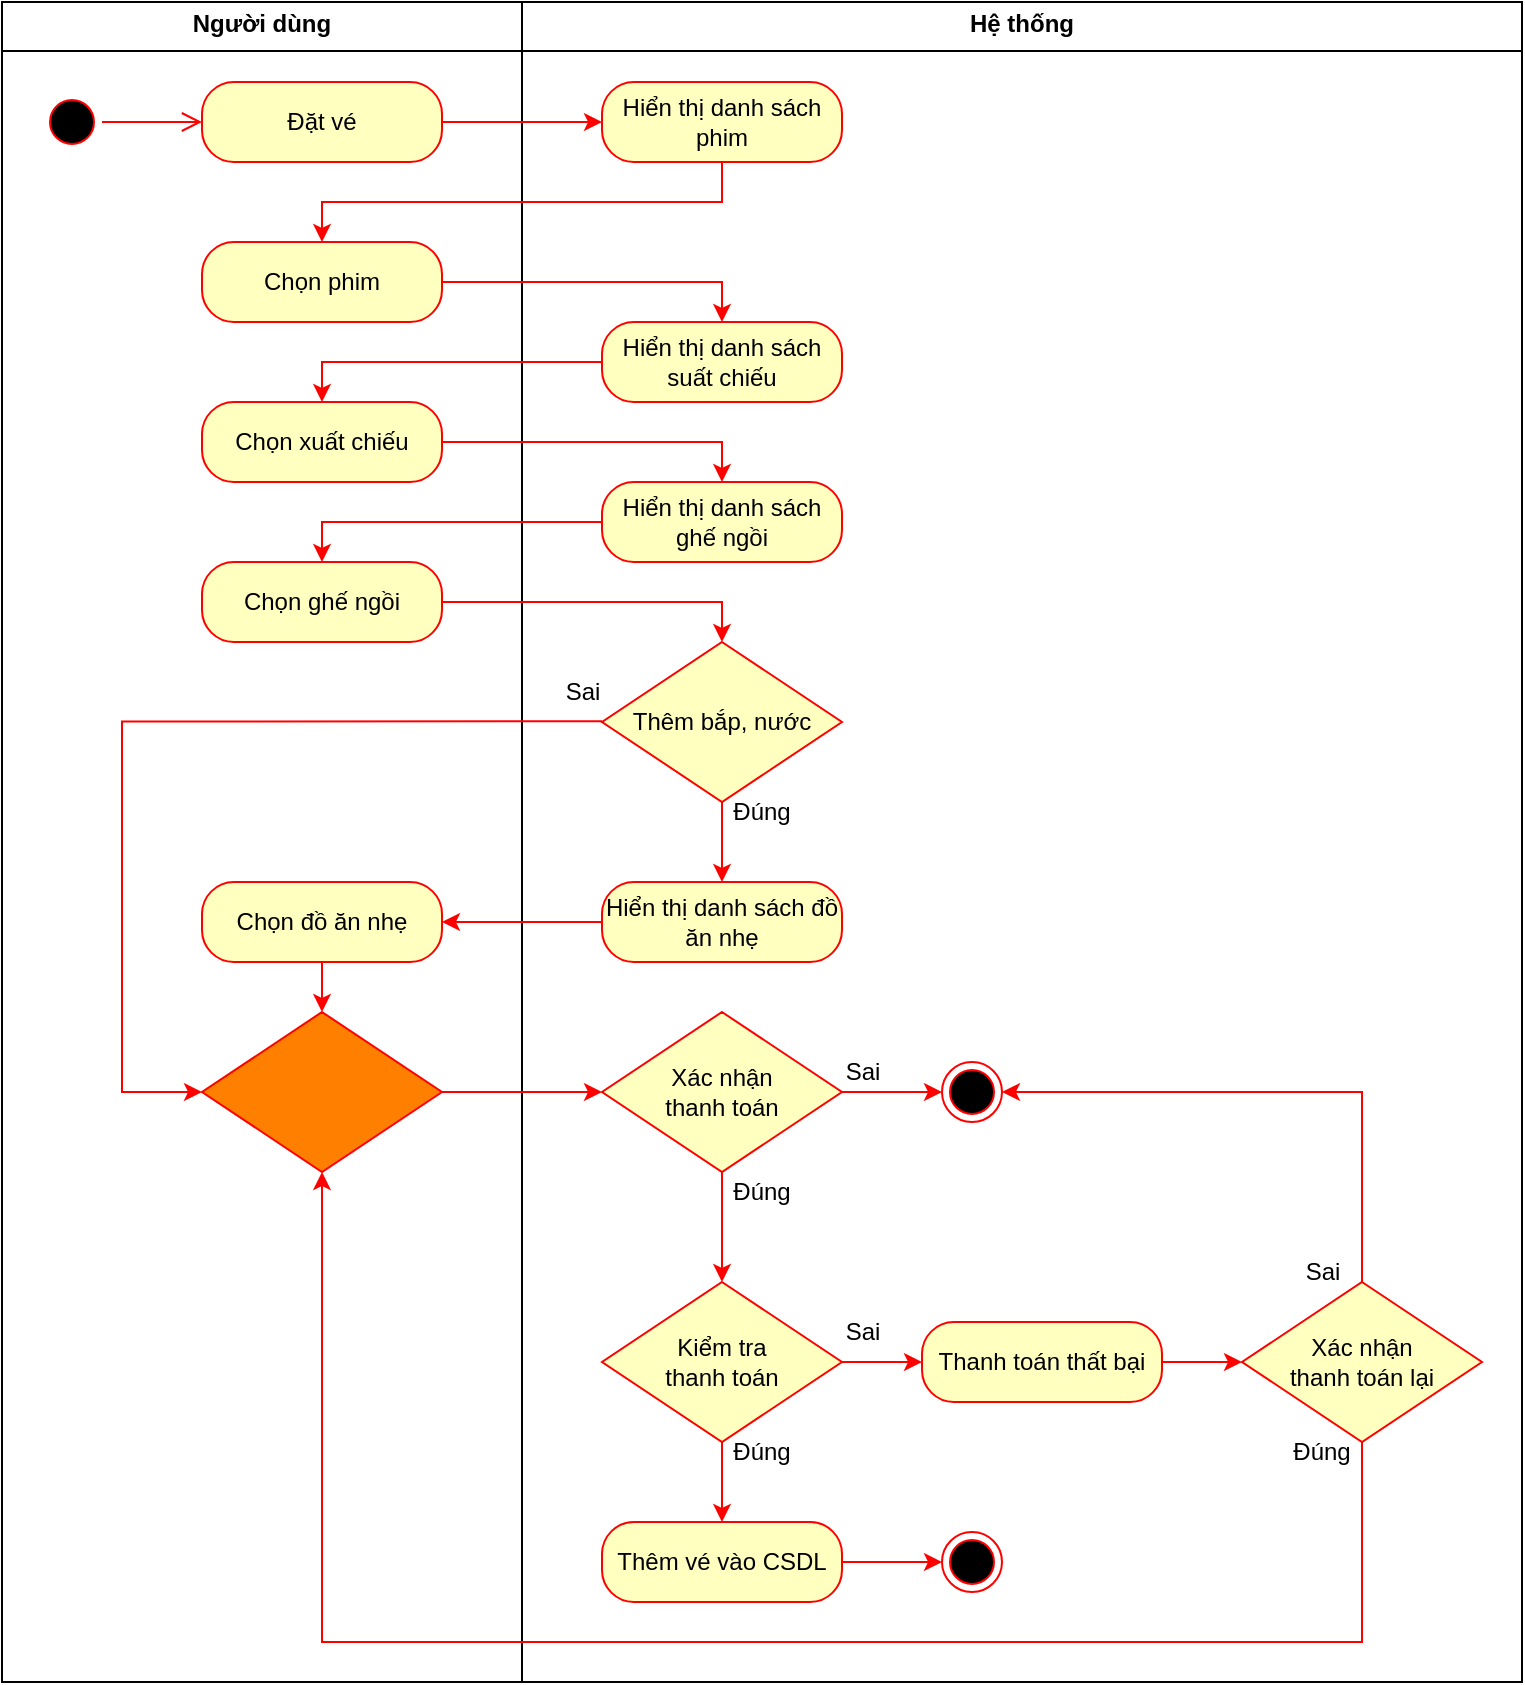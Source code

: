 <mxfile version="26.0.6">
  <diagram name="Page-1" id="Gqnv7LxuKT0rAZqpy-et">
    <mxGraphModel dx="976" dy="418" grid="1" gridSize="10" guides="1" tooltips="1" connect="1" arrows="1" fold="1" page="1" pageScale="1" pageWidth="850" pageHeight="1100" math="0" shadow="0">
      <root>
        <mxCell id="0" />
        <mxCell id="1" parent="0" />
        <mxCell id="pOnxZqQ0mN3QfYUW2hs--79" value="&lt;p style=&quot;margin:0px;margin-top:4px;text-align:center;&quot;&gt;&lt;b&gt;Hệ thống&lt;/b&gt;&lt;/p&gt;&lt;hr size=&quot;1&quot; style=&quot;border-style:solid;&quot;&gt;&lt;div style=&quot;height:2px;&quot;&gt;&lt;/div&gt;" style="verticalAlign=top;align=left;overflow=fill;html=1;whiteSpace=wrap;" parent="1" vertex="1">
          <mxGeometry x="260" width="500" height="840" as="geometry" />
        </mxCell>
        <mxCell id="pOnxZqQ0mN3QfYUW2hs--78" value="&lt;p style=&quot;margin:0px;margin-top:4px;text-align:center;&quot;&gt;&lt;b&gt;Người dùng&lt;/b&gt;&lt;/p&gt;&lt;hr size=&quot;1&quot; style=&quot;border-style:solid;&quot;&gt;&lt;div style=&quot;height:2px;&quot;&gt;&lt;/div&gt;" style="verticalAlign=top;align=left;overflow=fill;html=1;whiteSpace=wrap;" parent="1" vertex="1">
          <mxGeometry width="260" height="840" as="geometry" />
        </mxCell>
        <mxCell id="pOnxZqQ0mN3QfYUW2hs--13" value="" style="edgeStyle=orthogonalEdgeStyle;rounded=0;orthogonalLoop=1;jettySize=auto;html=1;strokeColor=#FF0000;" parent="1" source="pOnxZqQ0mN3QfYUW2hs--1" target="pOnxZqQ0mN3QfYUW2hs--6" edge="1">
          <mxGeometry relative="1" as="geometry" />
        </mxCell>
        <mxCell id="pOnxZqQ0mN3QfYUW2hs--1" value="Đặt vé" style="rounded=1;whiteSpace=wrap;html=1;arcSize=40;fontColor=#000000;fillColor=#ffffc0;strokeColor=#FF0000;" parent="1" vertex="1">
          <mxGeometry x="100" y="40" width="120" height="40" as="geometry" />
        </mxCell>
        <mxCell id="pOnxZqQ0mN3QfYUW2hs--28" style="edgeStyle=orthogonalEdgeStyle;rounded=0;orthogonalLoop=1;jettySize=auto;html=1;entryX=0.5;entryY=0;entryDx=0;entryDy=0;strokeColor=#FF0000;" parent="1" source="pOnxZqQ0mN3QfYUW2hs--3" target="pOnxZqQ0mN3QfYUW2hs--25" edge="1">
          <mxGeometry relative="1" as="geometry" />
        </mxCell>
        <mxCell id="pOnxZqQ0mN3QfYUW2hs--33" style="edgeStyle=orthogonalEdgeStyle;rounded=0;orthogonalLoop=1;jettySize=auto;html=1;entryX=0;entryY=0.5;entryDx=0;entryDy=0;strokeColor=#FF0000;" parent="1" target="pOnxZqQ0mN3QfYUW2hs--38" edge="1">
          <mxGeometry relative="1" as="geometry">
            <mxPoint x="100" y="560" as="targetPoint" />
            <mxPoint x="300" y="359.66" as="sourcePoint" />
            <Array as="points">
              <mxPoint x="60" y="360" />
              <mxPoint x="60" y="545" />
            </Array>
          </mxGeometry>
        </mxCell>
        <mxCell id="pOnxZqQ0mN3QfYUW2hs--3" value="Thêm bắp, nước" style="rhombus;whiteSpace=wrap;html=1;fontColor=#000000;fillColor=#ffffc0;strokeColor=#FF0000;" parent="1" vertex="1">
          <mxGeometry x="300" y="320" width="120" height="80" as="geometry" />
        </mxCell>
        <mxCell id="pOnxZqQ0mN3QfYUW2hs--16" style="edgeStyle=orthogonalEdgeStyle;rounded=0;orthogonalLoop=1;jettySize=auto;html=1;entryX=0.5;entryY=0;entryDx=0;entryDy=0;strokeColor=#FF0000;" parent="1" source="pOnxZqQ0mN3QfYUW2hs--6" target="pOnxZqQ0mN3QfYUW2hs--10" edge="1">
          <mxGeometry relative="1" as="geometry">
            <Array as="points">
              <mxPoint x="360" y="100" />
              <mxPoint x="160" y="100" />
            </Array>
          </mxGeometry>
        </mxCell>
        <mxCell id="pOnxZqQ0mN3QfYUW2hs--6" value="Hiển thị danh sách phim" style="rounded=1;whiteSpace=wrap;html=1;arcSize=40;fontColor=#000000;fillColor=#ffffc0;strokeColor=#FF0000;" parent="1" vertex="1">
          <mxGeometry x="300" y="40" width="120" height="40" as="geometry" />
        </mxCell>
        <mxCell id="pOnxZqQ0mN3QfYUW2hs--8" value="" style="ellipse;html=1;shape=startState;fillColor=#000000;strokeColor=#FF0000;" parent="1" vertex="1">
          <mxGeometry x="20" y="45" width="30" height="30" as="geometry" />
        </mxCell>
        <mxCell id="pOnxZqQ0mN3QfYUW2hs--9" value="" style="edgeStyle=orthogonalEdgeStyle;html=1;verticalAlign=bottom;endArrow=open;endSize=8;strokeColor=#FF0000;rounded=0;entryX=0;entryY=0.5;entryDx=0;entryDy=0;" parent="1" source="pOnxZqQ0mN3QfYUW2hs--8" target="pOnxZqQ0mN3QfYUW2hs--1" edge="1">
          <mxGeometry relative="1" as="geometry">
            <mxPoint x="35" y="135" as="targetPoint" />
          </mxGeometry>
        </mxCell>
        <mxCell id="pOnxZqQ0mN3QfYUW2hs--12" value="" style="edgeStyle=orthogonalEdgeStyle;rounded=0;orthogonalLoop=1;jettySize=auto;html=1;strokeColor=#FF0000;" parent="1" source="pOnxZqQ0mN3QfYUW2hs--10" target="pOnxZqQ0mN3QfYUW2hs--11" edge="1">
          <mxGeometry relative="1" as="geometry">
            <Array as="points">
              <mxPoint x="360" y="140" />
            </Array>
          </mxGeometry>
        </mxCell>
        <mxCell id="pOnxZqQ0mN3QfYUW2hs--10" value="Chọn phim" style="rounded=1;whiteSpace=wrap;html=1;arcSize=40;fontColor=#000000;fillColor=#ffffc0;strokeColor=#FF0000;" parent="1" vertex="1">
          <mxGeometry x="100" y="120" width="120" height="40" as="geometry" />
        </mxCell>
        <mxCell id="pOnxZqQ0mN3QfYUW2hs--18" style="edgeStyle=orthogonalEdgeStyle;rounded=0;orthogonalLoop=1;jettySize=auto;html=1;entryX=0.5;entryY=0;entryDx=0;entryDy=0;strokeColor=#FF0000;" parent="1" source="pOnxZqQ0mN3QfYUW2hs--11" target="pOnxZqQ0mN3QfYUW2hs--17" edge="1">
          <mxGeometry relative="1" as="geometry" />
        </mxCell>
        <mxCell id="pOnxZqQ0mN3QfYUW2hs--11" value="Hiển thị danh sách suất chiếu" style="rounded=1;whiteSpace=wrap;html=1;arcSize=40;fontColor=#000000;fillColor=#ffffc0;strokeColor=#FF0000;" parent="1" vertex="1">
          <mxGeometry x="300" y="160" width="120" height="40" as="geometry" />
        </mxCell>
        <mxCell id="pOnxZqQ0mN3QfYUW2hs--20" value="" style="edgeStyle=orthogonalEdgeStyle;rounded=0;orthogonalLoop=1;jettySize=auto;html=1;entryX=0.5;entryY=0;entryDx=0;entryDy=0;strokeColor=#FF0000;" parent="1" source="pOnxZqQ0mN3QfYUW2hs--17" target="pOnxZqQ0mN3QfYUW2hs--19" edge="1">
          <mxGeometry relative="1" as="geometry" />
        </mxCell>
        <mxCell id="pOnxZqQ0mN3QfYUW2hs--17" value="Chọn xuất chiếu" style="rounded=1;whiteSpace=wrap;html=1;arcSize=40;fontColor=#000000;fillColor=#ffffc0;strokeColor=#FF0000;" parent="1" vertex="1">
          <mxGeometry x="100" y="200" width="120" height="40" as="geometry" />
        </mxCell>
        <mxCell id="pOnxZqQ0mN3QfYUW2hs--22" style="edgeStyle=orthogonalEdgeStyle;rounded=0;orthogonalLoop=1;jettySize=auto;html=1;entryX=0.5;entryY=0;entryDx=0;entryDy=0;strokeColor=#FF0000;" parent="1" source="pOnxZqQ0mN3QfYUW2hs--19" target="pOnxZqQ0mN3QfYUW2hs--21" edge="1">
          <mxGeometry relative="1" as="geometry">
            <Array as="points">
              <mxPoint x="160" y="260" />
            </Array>
          </mxGeometry>
        </mxCell>
        <mxCell id="pOnxZqQ0mN3QfYUW2hs--19" value="Hiển thị danh sách ghế ngồi" style="rounded=1;whiteSpace=wrap;html=1;arcSize=40;fontColor=#000000;fillColor=#ffffc0;strokeColor=#FF0000;" parent="1" vertex="1">
          <mxGeometry x="300" y="240" width="120" height="40" as="geometry" />
        </mxCell>
        <mxCell id="pOnxZqQ0mN3QfYUW2hs--27" style="edgeStyle=orthogonalEdgeStyle;rounded=0;orthogonalLoop=1;jettySize=auto;html=1;entryX=0.5;entryY=0;entryDx=0;entryDy=0;strokeColor=#FF0000;" parent="1" source="pOnxZqQ0mN3QfYUW2hs--21" target="pOnxZqQ0mN3QfYUW2hs--3" edge="1">
          <mxGeometry relative="1" as="geometry" />
        </mxCell>
        <mxCell id="pOnxZqQ0mN3QfYUW2hs--21" value="Chọn ghế ngồi" style="rounded=1;whiteSpace=wrap;html=1;arcSize=40;fontColor=#000000;fillColor=#ffffc0;strokeColor=#FF0000;" parent="1" vertex="1">
          <mxGeometry x="100" y="280" width="120" height="40" as="geometry" />
        </mxCell>
        <mxCell id="pOnxZqQ0mN3QfYUW2hs--29" style="edgeStyle=orthogonalEdgeStyle;rounded=0;orthogonalLoop=1;jettySize=auto;html=1;entryX=1;entryY=0.5;entryDx=0;entryDy=0;strokeColor=#FF0000;" parent="1" source="pOnxZqQ0mN3QfYUW2hs--25" target="pOnxZqQ0mN3QfYUW2hs--26" edge="1">
          <mxGeometry relative="1" as="geometry" />
        </mxCell>
        <mxCell id="pOnxZqQ0mN3QfYUW2hs--25" value="Hiển thị danh sách đồ ăn nhẹ" style="rounded=1;whiteSpace=wrap;html=1;arcSize=40;fontColor=#000000;fillColor=#ffffc0;strokeColor=#FF0000;" parent="1" vertex="1">
          <mxGeometry x="300" y="440" width="120" height="40" as="geometry" />
        </mxCell>
        <mxCell id="pOnxZqQ0mN3QfYUW2hs--32" style="edgeStyle=orthogonalEdgeStyle;rounded=0;orthogonalLoop=1;jettySize=auto;html=1;strokeColor=#FF0000;entryX=0.5;entryY=0;entryDx=0;entryDy=0;" parent="1" source="pOnxZqQ0mN3QfYUW2hs--26" target="pOnxZqQ0mN3QfYUW2hs--38" edge="1">
          <mxGeometry relative="1" as="geometry">
            <mxPoint x="160" y="520" as="targetPoint" />
          </mxGeometry>
        </mxCell>
        <mxCell id="pOnxZqQ0mN3QfYUW2hs--26" value="Chọn đồ ăn nhẹ" style="rounded=1;whiteSpace=wrap;html=1;arcSize=40;fontColor=#000000;fillColor=#ffffc0;strokeColor=#FF0000;" parent="1" vertex="1">
          <mxGeometry x="100" y="440" width="120" height="40" as="geometry" />
        </mxCell>
        <mxCell id="pOnxZqQ0mN3QfYUW2hs--49" value="" style="edgeStyle=orthogonalEdgeStyle;rounded=0;orthogonalLoop=1;jettySize=auto;html=1;fontFamily=Helvetica;fontSize=12;fontColor=#000000;strokeColor=#FF0000;" parent="1" source="pOnxZqQ0mN3QfYUW2hs--31" target="pOnxZqQ0mN3QfYUW2hs--44" edge="1">
          <mxGeometry relative="1" as="geometry" />
        </mxCell>
        <mxCell id="pOnxZqQ0mN3QfYUW2hs--59" value="" style="edgeStyle=orthogonalEdgeStyle;rounded=0;orthogonalLoop=1;jettySize=auto;html=1;fontFamily=Helvetica;fontSize=12;fontColor=#000000;strokeColor=#FF0000;" parent="1" source="pOnxZqQ0mN3QfYUW2hs--31" target="pOnxZqQ0mN3QfYUW2hs--57" edge="1">
          <mxGeometry relative="1" as="geometry" />
        </mxCell>
        <mxCell id="pOnxZqQ0mN3QfYUW2hs--31" value="Xác nhận&lt;br&gt;thanh toán" style="rhombus;whiteSpace=wrap;html=1;fontColor=#000000;fillColor=#ffffc0;strokeColor=#FF0000;" parent="1" vertex="1">
          <mxGeometry x="300" y="505" width="120" height="80" as="geometry" />
        </mxCell>
        <mxCell id="pOnxZqQ0mN3QfYUW2hs--39" style="edgeStyle=orthogonalEdgeStyle;rounded=0;orthogonalLoop=1;jettySize=auto;html=1;entryX=0;entryY=0.5;entryDx=0;entryDy=0;fontFamily=Helvetica;fontSize=12;fontColor=#000000;strokeColor=#FF0000;" parent="1" source="pOnxZqQ0mN3QfYUW2hs--38" target="pOnxZqQ0mN3QfYUW2hs--31" edge="1">
          <mxGeometry relative="1" as="geometry" />
        </mxCell>
        <mxCell id="pOnxZqQ0mN3QfYUW2hs--38" value="" style="rhombus;whiteSpace=wrap;html=1;fontColor=#000000;fillColor=#FF8000;strokeColor=#FF0000;movable=1;resizable=1;rotatable=1;deletable=1;editable=1;locked=0;connectable=1;shadow=0;" parent="1" vertex="1">
          <mxGeometry x="100" y="505" width="120" height="80" as="geometry" />
        </mxCell>
        <mxCell id="pOnxZqQ0mN3QfYUW2hs--48" value="" style="edgeStyle=orthogonalEdgeStyle;rounded=0;orthogonalLoop=1;jettySize=auto;html=1;fontFamily=Helvetica;fontSize=12;fontColor=#000000;strokeColor=#FF0000;" parent="1" source="pOnxZqQ0mN3QfYUW2hs--44" target="pOnxZqQ0mN3QfYUW2hs--45" edge="1">
          <mxGeometry relative="1" as="geometry" />
        </mxCell>
        <mxCell id="pOnxZqQ0mN3QfYUW2hs--52" value="" style="edgeStyle=orthogonalEdgeStyle;rounded=0;orthogonalLoop=1;jettySize=auto;html=1;fontFamily=Helvetica;fontSize=12;fontColor=#000000;strokeColor=#FF0000;" parent="1" source="pOnxZqQ0mN3QfYUW2hs--44" target="pOnxZqQ0mN3QfYUW2hs--51" edge="1">
          <mxGeometry relative="1" as="geometry" />
        </mxCell>
        <mxCell id="pOnxZqQ0mN3QfYUW2hs--44" value="Kiểm tra&lt;br&gt;thanh toán" style="rhombus;whiteSpace=wrap;html=1;fontColor=#000000;fillColor=#ffffc0;strokeColor=#FF0000;" parent="1" vertex="1">
          <mxGeometry x="300" y="640" width="120" height="80" as="geometry" />
        </mxCell>
        <mxCell id="pOnxZqQ0mN3QfYUW2hs--60" value="" style="edgeStyle=orthogonalEdgeStyle;rounded=0;orthogonalLoop=1;jettySize=auto;html=1;fontFamily=Helvetica;fontSize=12;fontColor=#000000;strokeColor=#FF0000;" parent="1" source="pOnxZqQ0mN3QfYUW2hs--45" target="pOnxZqQ0mN3QfYUW2hs--58" edge="1">
          <mxGeometry relative="1" as="geometry" />
        </mxCell>
        <mxCell id="pOnxZqQ0mN3QfYUW2hs--45" value="Thêm vé vào CSDL" style="rounded=1;whiteSpace=wrap;html=1;arcSize=40;fontColor=#000000;fillColor=#ffffc0;strokeColor=#FF0000;" parent="1" vertex="1">
          <mxGeometry x="300" y="760" width="120" height="40" as="geometry" />
        </mxCell>
        <mxCell id="pOnxZqQ0mN3QfYUW2hs--56" style="edgeStyle=orthogonalEdgeStyle;rounded=0;orthogonalLoop=1;jettySize=auto;html=1;entryX=0.5;entryY=1;entryDx=0;entryDy=0;fontFamily=Helvetica;fontSize=12;fontColor=#000000;strokeColor=#FF0000;" parent="1" source="pOnxZqQ0mN3QfYUW2hs--50" target="pOnxZqQ0mN3QfYUW2hs--38" edge="1">
          <mxGeometry relative="1" as="geometry">
            <Array as="points">
              <mxPoint x="680" y="820" />
              <mxPoint x="160" y="820" />
            </Array>
          </mxGeometry>
        </mxCell>
        <mxCell id="pOnxZqQ0mN3QfYUW2hs--62" style="edgeStyle=orthogonalEdgeStyle;rounded=0;orthogonalLoop=1;jettySize=auto;html=1;entryX=1;entryY=0.5;entryDx=0;entryDy=0;fontFamily=Helvetica;fontSize=12;fontColor=#000000;strokeColor=#FF0000;" parent="1" source="pOnxZqQ0mN3QfYUW2hs--50" target="pOnxZqQ0mN3QfYUW2hs--57" edge="1">
          <mxGeometry relative="1" as="geometry">
            <Array as="points">
              <mxPoint x="680" y="545" />
            </Array>
          </mxGeometry>
        </mxCell>
        <mxCell id="pOnxZqQ0mN3QfYUW2hs--50" value="Xác nhận&lt;br&gt;thanh toán lại" style="rhombus;whiteSpace=wrap;html=1;fontColor=#000000;fillColor=#ffffc0;strokeColor=#FF0000;" parent="1" vertex="1">
          <mxGeometry x="620" y="640" width="120" height="80" as="geometry" />
        </mxCell>
        <mxCell id="pOnxZqQ0mN3QfYUW2hs--53" value="" style="edgeStyle=orthogonalEdgeStyle;rounded=0;orthogonalLoop=1;jettySize=auto;html=1;fontFamily=Helvetica;fontSize=12;fontColor=#000000;strokeColor=#FF0000;" parent="1" source="pOnxZqQ0mN3QfYUW2hs--51" target="pOnxZqQ0mN3QfYUW2hs--50" edge="1">
          <mxGeometry relative="1" as="geometry" />
        </mxCell>
        <mxCell id="pOnxZqQ0mN3QfYUW2hs--51" value="Thanh toán thất bại" style="rounded=1;whiteSpace=wrap;html=1;arcSize=40;fontColor=#000000;fillColor=#ffffc0;strokeColor=#FF0000;" parent="1" vertex="1">
          <mxGeometry x="460" y="660" width="120" height="40" as="geometry" />
        </mxCell>
        <mxCell id="pOnxZqQ0mN3QfYUW2hs--57" value="" style="ellipse;html=1;shape=endState;fillColor=#000000;strokeColor=#FF0000;align=center;verticalAlign=middle;fontFamily=Helvetica;fontSize=12;fontColor=#000000;" parent="1" vertex="1">
          <mxGeometry x="470" y="530" width="30" height="30" as="geometry" />
        </mxCell>
        <mxCell id="pOnxZqQ0mN3QfYUW2hs--58" value="" style="ellipse;html=1;shape=endState;fillColor=#000000;strokeColor=#FF0000;align=center;verticalAlign=middle;fontFamily=Helvetica;fontSize=12;fontColor=#000000;" parent="1" vertex="1">
          <mxGeometry x="470" y="765" width="30" height="30" as="geometry" />
        </mxCell>
        <mxCell id="pOnxZqQ0mN3QfYUW2hs--67" value="Sai" style="text;html=1;align=center;verticalAlign=middle;resizable=0;points=[];autosize=1;strokeColor=none;fillColor=none;fontFamily=Helvetica;fontSize=12;fontColor=#000000;" parent="1" vertex="1">
          <mxGeometry x="640" y="620" width="40" height="30" as="geometry" />
        </mxCell>
        <mxCell id="pOnxZqQ0mN3QfYUW2hs--68" value="Sai" style="text;html=1;align=center;verticalAlign=middle;resizable=0;points=[];autosize=1;strokeColor=none;fillColor=none;fontFamily=Helvetica;fontSize=12;fontColor=#000000;" parent="1" vertex="1">
          <mxGeometry x="410" y="650" width="40" height="30" as="geometry" />
        </mxCell>
        <mxCell id="pOnxZqQ0mN3QfYUW2hs--69" value="Sai" style="text;html=1;align=center;verticalAlign=middle;resizable=0;points=[];autosize=1;strokeColor=none;fillColor=none;fontFamily=Helvetica;fontSize=12;fontColor=#000000;" parent="1" vertex="1">
          <mxGeometry x="410" y="520" width="40" height="30" as="geometry" />
        </mxCell>
        <mxCell id="pOnxZqQ0mN3QfYUW2hs--72" value="Đúng" style="text;html=1;align=center;verticalAlign=middle;whiteSpace=wrap;rounded=0;fontFamily=Helvetica;fontSize=12;fontColor=#000000;" parent="1" vertex="1">
          <mxGeometry x="630" y="710" width="60" height="30" as="geometry" />
        </mxCell>
        <mxCell id="pOnxZqQ0mN3QfYUW2hs--73" value="Đúng" style="text;html=1;align=center;verticalAlign=middle;whiteSpace=wrap;rounded=0;fontFamily=Helvetica;fontSize=12;fontColor=#000000;" parent="1" vertex="1">
          <mxGeometry x="350" y="710" width="60" height="30" as="geometry" />
        </mxCell>
        <mxCell id="pOnxZqQ0mN3QfYUW2hs--74" value="Đúng" style="text;html=1;align=center;verticalAlign=middle;whiteSpace=wrap;rounded=0;fontFamily=Helvetica;fontSize=12;fontColor=#000000;" parent="1" vertex="1">
          <mxGeometry x="350" y="580" width="60" height="30" as="geometry" />
        </mxCell>
        <mxCell id="pOnxZqQ0mN3QfYUW2hs--75" value="Sai" style="text;html=1;align=center;verticalAlign=middle;resizable=0;points=[];autosize=1;strokeColor=none;fillColor=none;fontFamily=Helvetica;fontSize=12;fontColor=#000000;" parent="1" vertex="1">
          <mxGeometry x="270" y="330" width="40" height="30" as="geometry" />
        </mxCell>
        <mxCell id="jHmr6p8udxrlbVXe8f0q-1" value="Đúng" style="text;html=1;align=center;verticalAlign=middle;whiteSpace=wrap;rounded=0;fontFamily=Helvetica;fontSize=12;fontColor=#000000;" parent="1" vertex="1">
          <mxGeometry x="350" y="390" width="60" height="30" as="geometry" />
        </mxCell>
      </root>
    </mxGraphModel>
  </diagram>
</mxfile>
